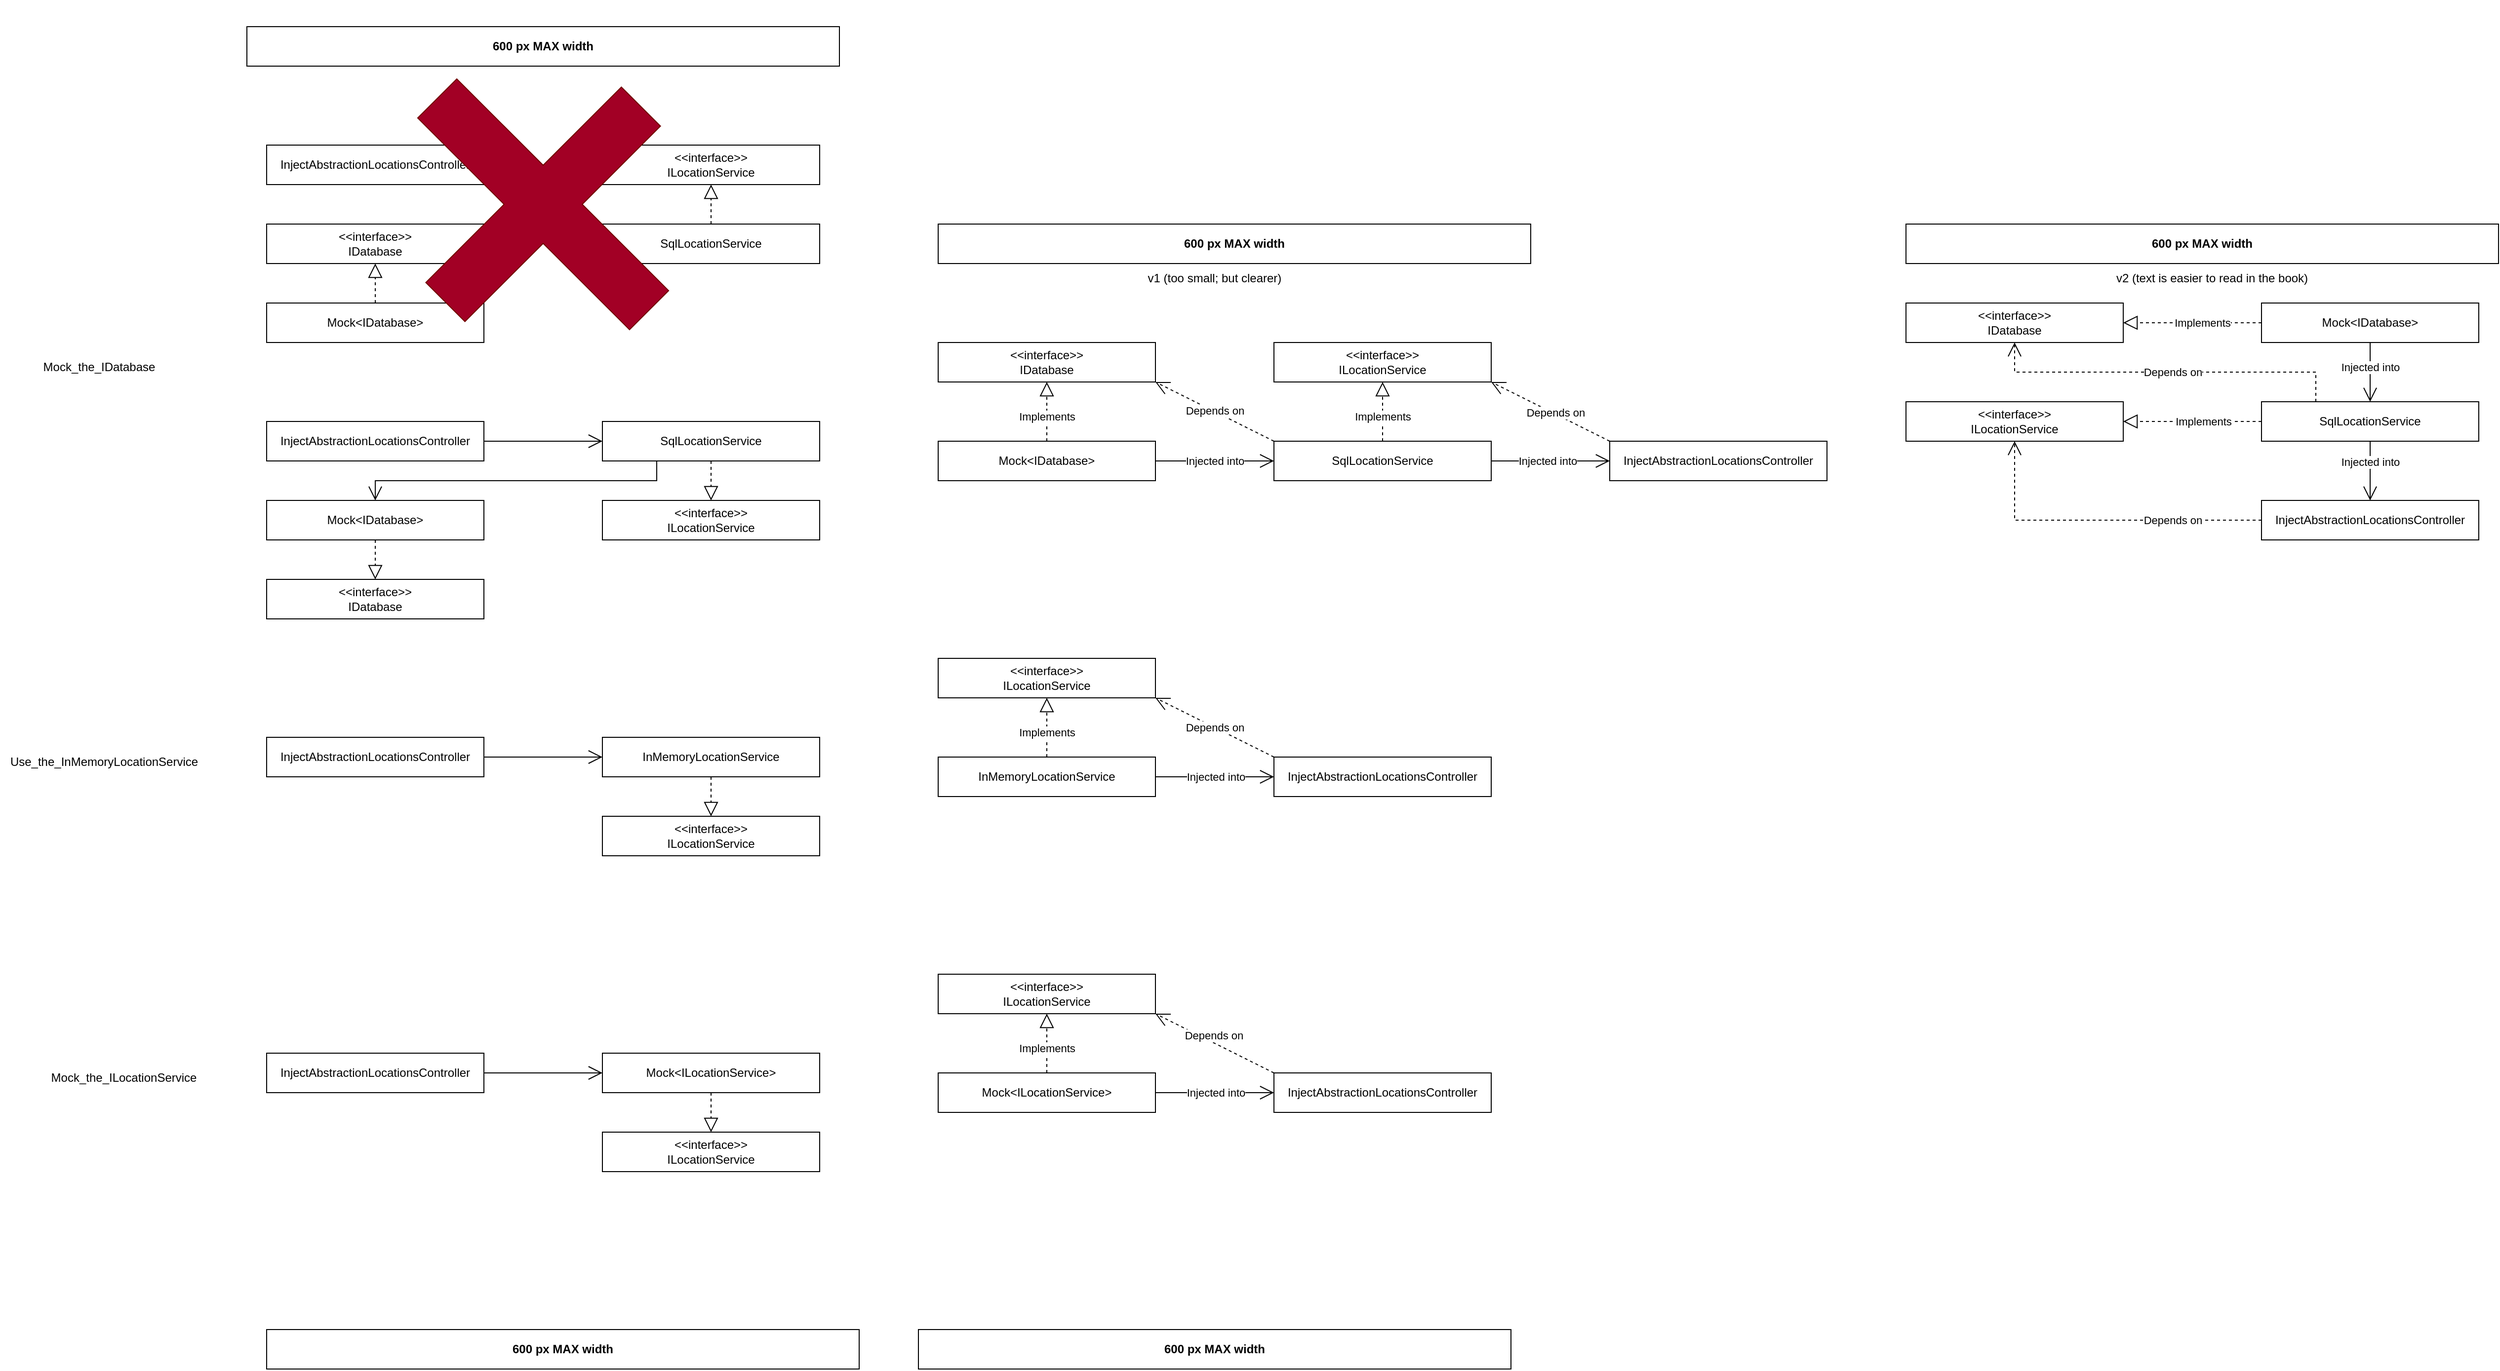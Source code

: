 <mxfile>
    <diagram id="V1nOHUrc-dWnLDh1tLI6" name="Strategy Tests">
        <mxGraphModel dx="1446" dy="779" grid="1" gridSize="10" guides="1" tooltips="1" connect="1" arrows="1" fold="1" page="0" pageScale="1" pageWidth="850" pageHeight="1100" math="0" shadow="0">
            <root>
                <mxCell id="0"/>
                <mxCell id="1" parent="0"/>
                <mxCell id="10" style="edgeStyle=none;html=1;endArrow=open;endFill=0;endSize=12;labelPosition=center;verticalLabelPosition=middle;align=center;verticalAlign=middle;" parent="1" source="2" target="5" edge="1">
                    <mxGeometry relative="1" as="geometry"/>
                </mxCell>
                <mxCell id="2" value="InjectAbstractionLocationsController" style="rounded=0;whiteSpace=wrap;html=1;" parent="1" vertex="1">
                    <mxGeometry x="60" y="240" width="220" height="40" as="geometry"/>
                </mxCell>
                <mxCell id="7" style="edgeStyle=none;html=1;endArrow=block;endFill=0;endSize=12;dashed=1;" parent="1" source="3" target="5" edge="1">
                    <mxGeometry relative="1" as="geometry"/>
                </mxCell>
                <mxCell id="11" style="edgeStyle=none;html=1;endArrow=open;endFill=0;endSize=12;" parent="1" source="3" target="4" edge="1">
                    <mxGeometry relative="1" as="geometry"/>
                </mxCell>
                <mxCell id="3" value="SqlLocationService" style="rounded=0;whiteSpace=wrap;html=1;" parent="1" vertex="1">
                    <mxGeometry x="400" y="320" width="220" height="40" as="geometry"/>
                </mxCell>
                <mxCell id="4" value="&amp;lt;&amp;lt;interface&amp;gt;&amp;gt;&lt;br&gt;IDatabase" style="rounded=0;whiteSpace=wrap;html=1;" parent="1" vertex="1">
                    <mxGeometry x="60" y="320" width="220" height="40" as="geometry"/>
                </mxCell>
                <mxCell id="5" value="&amp;lt;&amp;lt;interface&amp;gt;&amp;gt;&lt;br&gt;ILocationService" style="rounded=0;whiteSpace=wrap;html=1;" parent="1" vertex="1">
                    <mxGeometry x="400" y="240" width="220" height="40" as="geometry"/>
                </mxCell>
                <mxCell id="16" value="Mock_the_IDatabase" style="text;html=1;align=center;verticalAlign=middle;resizable=0;points=[];autosize=1;strokeColor=none;fillColor=none;" parent="1" vertex="1">
                    <mxGeometry x="-180" y="450" width="140" height="30" as="geometry"/>
                </mxCell>
                <mxCell id="17" value="600 px MAX width" style="rounded=0;whiteSpace=wrap;html=1;sketch=0;fontSize=12;align=center;fontStyle=1" parent="1" vertex="1">
                    <mxGeometry x="40" y="120" width="600" height="40" as="geometry"/>
                </mxCell>
                <mxCell id="19" style="edgeStyle=none;html=1;dashed=1;endArrow=block;endFill=0;endSize=12;" parent="1" source="18" target="4" edge="1">
                    <mxGeometry relative="1" as="geometry"/>
                </mxCell>
                <mxCell id="18" value="Mock&amp;lt;IDatabase&amp;gt;" style="rounded=0;whiteSpace=wrap;html=1;" parent="1" vertex="1">
                    <mxGeometry x="60" y="400" width="220" height="40" as="geometry"/>
                </mxCell>
                <mxCell id="20" style="edgeStyle=none;html=1;endArrow=open;endFill=0;endSize=12;labelPosition=center;verticalLabelPosition=middle;align=center;verticalAlign=middle;" parent="1" source="21" target="22" edge="1">
                    <mxGeometry relative="1" as="geometry">
                        <mxPoint x="400" y="540" as="targetPoint"/>
                    </mxGeometry>
                </mxCell>
                <mxCell id="24" style="html=1;endArrow=open;endFill=0;endSize=12;rounded=0;exitX=0.25;exitY=1;exitDx=0;exitDy=0;entryX=0.5;entryY=0;entryDx=0;entryDy=0;edgeStyle=elbowEdgeStyle;elbow=vertical;" parent="1" source="22" target="23" edge="1">
                    <mxGeometry relative="1" as="geometry"/>
                </mxCell>
                <mxCell id="21" value="InjectAbstractionLocationsController" style="rounded=0;whiteSpace=wrap;html=1;" parent="1" vertex="1">
                    <mxGeometry x="60" y="520" width="220" height="40" as="geometry"/>
                </mxCell>
                <mxCell id="22" value="SqlLocationService" style="rounded=0;whiteSpace=wrap;html=1;" parent="1" vertex="1">
                    <mxGeometry x="400" y="520" width="220" height="40" as="geometry"/>
                </mxCell>
                <mxCell id="23" value="Mock&amp;lt;IDatabase&amp;gt;" style="rounded=0;whiteSpace=wrap;html=1;" parent="1" vertex="1">
                    <mxGeometry x="60" y="600" width="220" height="40" as="geometry"/>
                </mxCell>
                <mxCell id="26" value="&amp;lt;&amp;lt;interface&amp;gt;&amp;gt;&lt;br&gt;ILocationService" style="rounded=0;whiteSpace=wrap;html=1;" parent="1" vertex="1">
                    <mxGeometry x="400" y="600" width="220" height="40" as="geometry"/>
                </mxCell>
                <mxCell id="27" style="edgeStyle=none;html=1;dashed=1;endArrow=block;endFill=0;endSize=12;" parent="1" source="22" target="26" edge="1">
                    <mxGeometry relative="1" as="geometry">
                        <mxPoint x="180" y="410" as="sourcePoint"/>
                        <mxPoint x="170" y="680" as="targetPoint"/>
                    </mxGeometry>
                </mxCell>
                <mxCell id="28" style="edgeStyle=none;html=1;dashed=1;endArrow=block;endFill=0;endSize=12;" parent="1" source="23" target="36" edge="1">
                    <mxGeometry relative="1" as="geometry">
                        <mxPoint x="180" y="650" as="sourcePoint"/>
                        <mxPoint x="180" y="690" as="targetPoint"/>
                    </mxGeometry>
                </mxCell>
                <mxCell id="29" value="" style="shape=cross;whiteSpace=wrap;html=1;rotation=45;fillColor=#a20025;fontColor=#ffffff;strokeColor=#6F0000;" parent="1" vertex="1">
                    <mxGeometry x="188.33" y="160" width="303.33" height="280" as="geometry"/>
                </mxCell>
                <mxCell id="31" value="InjectAbstractionLocationsController" style="rounded=0;whiteSpace=wrap;html=1;" parent="1" vertex="1">
                    <mxGeometry x="59.99" y="840" width="220" height="40" as="geometry"/>
                </mxCell>
                <mxCell id="32" style="edgeStyle=none;html=1;endArrow=open;endFill=0;endSize=12;labelPosition=center;verticalLabelPosition=middle;align=center;verticalAlign=middle;" parent="1" source="31" target="33" edge="1">
                    <mxGeometry relative="1" as="geometry">
                        <mxPoint x="399.99" y="740" as="targetPoint"/>
                        <mxPoint x="169.99" y="760" as="sourcePoint"/>
                    </mxGeometry>
                </mxCell>
                <mxCell id="33" value="InMemoryLocationService" style="rounded=0;whiteSpace=wrap;html=1;" parent="1" vertex="1">
                    <mxGeometry x="399.99" y="840" width="220" height="40" as="geometry"/>
                </mxCell>
                <mxCell id="35" style="edgeStyle=none;html=1;dashed=1;endArrow=block;endFill=0;endSize=12;" parent="1" source="33" target="37" edge="1">
                    <mxGeometry relative="1" as="geometry">
                        <mxPoint x="179.99" y="610" as="sourcePoint"/>
                        <mxPoint x="169.99" y="880" as="targetPoint"/>
                    </mxGeometry>
                </mxCell>
                <mxCell id="36" value="&amp;lt;&amp;lt;interface&amp;gt;&amp;gt;&lt;br&gt;IDatabase" style="rounded=0;whiteSpace=wrap;html=1;" parent="1" vertex="1">
                    <mxGeometry x="60" y="680" width="220" height="40" as="geometry"/>
                </mxCell>
                <mxCell id="37" value="&amp;lt;&amp;lt;interface&amp;gt;&amp;gt;&lt;br&gt;ILocationService" style="rounded=0;whiteSpace=wrap;html=1;" parent="1" vertex="1">
                    <mxGeometry x="399.99" y="920" width="220" height="40" as="geometry"/>
                </mxCell>
                <mxCell id="40" value="Mock&amp;lt;ILocationService&amp;gt;" style="rounded=0;whiteSpace=wrap;html=1;" parent="1" vertex="1">
                    <mxGeometry x="400" y="1160" width="220" height="40" as="geometry"/>
                </mxCell>
                <mxCell id="41" value="Use_the_InMemoryLocationService" style="text;html=1;align=center;verticalAlign=middle;resizable=0;points=[];autosize=1;strokeColor=none;fillColor=none;" parent="1" vertex="1">
                    <mxGeometry x="-210" y="850" width="210" height="30" as="geometry"/>
                </mxCell>
                <mxCell id="42" value="Mock_the_ILocationService" style="text;html=1;align=center;verticalAlign=middle;resizable=0;points=[];autosize=1;strokeColor=none;fillColor=none;" parent="1" vertex="1">
                    <mxGeometry x="-170" y="1170" width="170" height="30" as="geometry"/>
                </mxCell>
                <mxCell id="43" value="InjectAbstractionLocationsController" style="rounded=0;whiteSpace=wrap;html=1;" parent="1" vertex="1">
                    <mxGeometry x="60" y="1160" width="220" height="40" as="geometry"/>
                </mxCell>
                <mxCell id="44" style="edgeStyle=none;html=1;endArrow=open;endFill=0;endSize=12;labelPosition=center;verticalLabelPosition=middle;align=center;verticalAlign=middle;" parent="1" source="43" target="40" edge="1">
                    <mxGeometry relative="1" as="geometry">
                        <mxPoint x="160" y="1240" as="targetPoint"/>
                        <mxPoint x="160" y="1200" as="sourcePoint"/>
                    </mxGeometry>
                </mxCell>
                <mxCell id="45" style="edgeStyle=none;html=1;dashed=1;endArrow=block;endFill=0;endSize=12;" parent="1" source="40" target="46" edge="1">
                    <mxGeometry relative="1" as="geometry">
                        <mxPoint x="170" y="1280" as="sourcePoint"/>
                        <mxPoint x="170" y="1320" as="targetPoint"/>
                    </mxGeometry>
                </mxCell>
                <mxCell id="46" value="&amp;lt;&amp;lt;interface&amp;gt;&amp;gt;&lt;br&gt;ILocationService" style="rounded=0;whiteSpace=wrap;html=1;" parent="1" vertex="1">
                    <mxGeometry x="400" y="1240" width="220" height="40" as="geometry"/>
                </mxCell>
                <mxCell id="47" value="600 px MAX width" style="rounded=0;whiteSpace=wrap;html=1;sketch=0;fontSize=12;align=center;fontStyle=1" parent="1" vertex="1">
                    <mxGeometry x="60" y="1440" width="600" height="40" as="geometry"/>
                </mxCell>
                <mxCell id="48" style="edgeStyle=elbowEdgeStyle;html=1;endArrow=open;endFill=0;endSize=12;labelPosition=center;verticalLabelPosition=middle;align=center;verticalAlign=middle;elbow=vertical;rounded=0;" parent="1" source="51" target="50" edge="1">
                    <mxGeometry relative="1" as="geometry">
                        <mxPoint x="1080" y="540" as="targetPoint"/>
                    </mxGeometry>
                </mxCell>
                <mxCell id="69" value="Injected into" style="edgeLabel;html=1;align=center;verticalAlign=middle;resizable=0;points=[];" parent="48" vertex="1" connectable="0">
                    <mxGeometry x="0.31" y="-1" relative="1" as="geometry">
                        <mxPoint x="-22" y="-1" as="offset"/>
                    </mxGeometry>
                </mxCell>
                <mxCell id="49" style="html=1;endArrow=open;endFill=0;endSize=12;rounded=0;edgeStyle=elbowEdgeStyle;elbow=vertical;" parent="1" source="52" target="51" edge="1">
                    <mxGeometry relative="1" as="geometry">
                        <mxPoint x="1060" y="690" as="sourcePoint"/>
                    </mxGeometry>
                </mxCell>
                <mxCell id="70" value="Injected into" style="edgeLabel;html=1;align=center;verticalAlign=middle;resizable=0;points=[];" parent="49" vertex="1" connectable="0">
                    <mxGeometry x="0.088" y="-1" relative="1" as="geometry">
                        <mxPoint x="-6" y="-1" as="offset"/>
                    </mxGeometry>
                </mxCell>
                <mxCell id="50" value="InjectAbstractionLocationsController" style="rounded=0;whiteSpace=wrap;html=1;" parent="1" vertex="1">
                    <mxGeometry x="1420" y="540" width="220" height="40" as="geometry"/>
                </mxCell>
                <mxCell id="51" value="SqlLocationService" style="rounded=0;whiteSpace=wrap;html=1;" parent="1" vertex="1">
                    <mxGeometry x="1080" y="540" width="220" height="40" as="geometry"/>
                </mxCell>
                <mxCell id="52" value="Mock&amp;lt;IDatabase&amp;gt;" style="rounded=0;whiteSpace=wrap;html=1;" parent="1" vertex="1">
                    <mxGeometry x="740" y="540" width="220" height="40" as="geometry"/>
                </mxCell>
                <mxCell id="57" value="600 px MAX width" style="rounded=0;whiteSpace=wrap;html=1;sketch=0;fontSize=12;align=center;fontStyle=1" parent="1" vertex="1">
                    <mxGeometry x="740" y="320" width="600" height="40" as="geometry"/>
                </mxCell>
                <mxCell id="58" value="600 px MAX width" style="rounded=0;whiteSpace=wrap;html=1;sketch=0;fontSize=12;align=center;fontStyle=1" parent="1" vertex="1">
                    <mxGeometry x="720" y="1440" width="600" height="40" as="geometry"/>
                </mxCell>
                <mxCell id="82" style="rounded=0;html=1;endArrow=open;endFill=0;endSize=12;elbow=vertical;dashed=1;exitX=0;exitY=0;exitDx=0;exitDy=0;entryX=1;entryY=1;entryDx=0;entryDy=0;" parent="1" source="59" target="75" edge="1">
                    <mxGeometry relative="1" as="geometry"/>
                </mxCell>
                <mxCell id="83" value="Depends on" style="edgeLabel;html=1;align=center;verticalAlign=middle;resizable=0;points=[];" parent="82" vertex="1" connectable="0">
                    <mxGeometry x="0.257" y="2" relative="1" as="geometry">
                        <mxPoint x="16" y="6" as="offset"/>
                    </mxGeometry>
                </mxCell>
                <mxCell id="59" value="InjectAbstractionLocationsController" style="rounded=0;whiteSpace=wrap;html=1;" parent="1" vertex="1">
                    <mxGeometry x="1080" y="860" width="220" height="40" as="geometry"/>
                </mxCell>
                <mxCell id="60" style="edgeStyle=orthogonalEdgeStyle;html=1;endArrow=open;endFill=0;endSize=12;labelPosition=center;verticalLabelPosition=middle;align=center;verticalAlign=middle;rounded=0;" parent="1" source="61" target="59" edge="1">
                    <mxGeometry relative="1" as="geometry">
                        <mxPoint x="1020" y="760" as="targetPoint"/>
                        <mxPoint x="850" y="760" as="sourcePoint"/>
                    </mxGeometry>
                </mxCell>
                <mxCell id="71" value="Injected into" style="edgeLabel;html=1;align=center;verticalAlign=middle;resizable=0;points=[];" parent="60" vertex="1" connectable="0">
                    <mxGeometry x="0.39" y="3" relative="1" as="geometry">
                        <mxPoint x="-23" y="3" as="offset"/>
                    </mxGeometry>
                </mxCell>
                <mxCell id="61" value="InMemoryLocationService" style="rounded=0;whiteSpace=wrap;html=1;" parent="1" vertex="1">
                    <mxGeometry x="740" y="860" width="220" height="40" as="geometry"/>
                </mxCell>
                <mxCell id="64" value="Mock&amp;lt;ILocationService&amp;gt;" style="rounded=0;whiteSpace=wrap;html=1;" parent="1" vertex="1">
                    <mxGeometry x="740" y="1180" width="220" height="40" as="geometry"/>
                </mxCell>
                <mxCell id="65" value="InjectAbstractionLocationsController" style="rounded=0;whiteSpace=wrap;html=1;" parent="1" vertex="1">
                    <mxGeometry x="1080" y="1180" width="220" height="40" as="geometry"/>
                </mxCell>
                <mxCell id="72" style="edgeStyle=orthogonalEdgeStyle;html=1;endArrow=open;endFill=0;endSize=12;labelPosition=center;verticalLabelPosition=middle;align=center;verticalAlign=middle;rounded=0;" parent="1" source="64" target="65" edge="1">
                    <mxGeometry relative="1" as="geometry">
                        <mxPoint x="1090.01" y="870" as="targetPoint"/>
                        <mxPoint x="970" y="870" as="sourcePoint"/>
                    </mxGeometry>
                </mxCell>
                <mxCell id="73" value="Injected into" style="edgeLabel;html=1;align=center;verticalAlign=middle;resizable=0;points=[];" parent="72" vertex="1" connectable="0">
                    <mxGeometry x="0.39" y="3" relative="1" as="geometry">
                        <mxPoint x="-23" y="3" as="offset"/>
                    </mxGeometry>
                </mxCell>
                <mxCell id="74" style="edgeStyle=none;html=1;dashed=1;endArrow=block;endFill=0;endSize=12;" parent="1" source="61" target="75" edge="1">
                    <mxGeometry relative="1" as="geometry">
                        <mxPoint x="850" y="720" as="sourcePoint"/>
                        <mxPoint x="510" y="720" as="targetPoint"/>
                    </mxGeometry>
                </mxCell>
                <mxCell id="84" value="Implements" style="edgeLabel;html=1;align=center;verticalAlign=middle;resizable=0;points=[];" parent="74" vertex="1" connectable="0">
                    <mxGeometry x="-0.287" relative="1" as="geometry">
                        <mxPoint y="-4" as="offset"/>
                    </mxGeometry>
                </mxCell>
                <mxCell id="75" value="&amp;lt;&amp;lt;interface&amp;gt;&amp;gt;&lt;br&gt;ILocationService" style="rounded=0;whiteSpace=wrap;html=1;" parent="1" vertex="1">
                    <mxGeometry x="740" y="760" width="220" height="40" as="geometry"/>
                </mxCell>
                <mxCell id="76" style="edgeStyle=none;html=1;dashed=1;endArrow=block;endFill=0;endSize=12;" parent="1" source="51" target="77" edge="1">
                    <mxGeometry relative="1" as="geometry">
                        <mxPoint x="1190" y="520" as="sourcePoint"/>
                        <mxPoint x="850" y="400" as="targetPoint"/>
                    </mxGeometry>
                </mxCell>
                <mxCell id="89" value="Implements" style="edgeLabel;html=1;align=center;verticalAlign=middle;resizable=0;points=[];" parent="76" vertex="1" connectable="0">
                    <mxGeometry x="-0.447" y="-3" relative="1" as="geometry">
                        <mxPoint x="-3" y="-9" as="offset"/>
                    </mxGeometry>
                </mxCell>
                <mxCell id="77" value="&amp;lt;&amp;lt;interface&amp;gt;&amp;gt;&lt;br&gt;ILocationService" style="rounded=0;whiteSpace=wrap;html=1;" parent="1" vertex="1">
                    <mxGeometry x="1080" y="440" width="220" height="40" as="geometry"/>
                </mxCell>
                <mxCell id="78" style="edgeStyle=none;html=1;dashed=1;endArrow=block;endFill=0;endSize=12;" parent="1" source="64" target="79" edge="1">
                    <mxGeometry relative="1" as="geometry">
                        <mxPoint x="840" y="1160" as="sourcePoint"/>
                        <mxPoint x="500" y="1040" as="targetPoint"/>
                    </mxGeometry>
                </mxCell>
                <mxCell id="87" value="Implements" style="edgeLabel;html=1;align=center;verticalAlign=middle;resizable=0;points=[];" parent="78" vertex="1" connectable="0">
                    <mxGeometry x="-0.367" y="-1" relative="1" as="geometry">
                        <mxPoint x="-1" y="-6" as="offset"/>
                    </mxGeometry>
                </mxCell>
                <mxCell id="79" value="&amp;lt;&amp;lt;interface&amp;gt;&amp;gt;&lt;br&gt;ILocationService" style="rounded=0;whiteSpace=wrap;html=1;" parent="1" vertex="1">
                    <mxGeometry x="740" y="1080" width="220" height="40" as="geometry"/>
                </mxCell>
                <mxCell id="80" style="edgeStyle=none;html=1;dashed=1;endArrow=block;endFill=0;endSize=12;" parent="1" source="52" target="81" edge="1">
                    <mxGeometry relative="1" as="geometry">
                        <mxPoint x="850" y="400" as="sourcePoint"/>
                        <mxPoint x="860" y="450" as="targetPoint"/>
                    </mxGeometry>
                </mxCell>
                <mxCell id="88" value="Implements" style="edgeLabel;html=1;align=center;verticalAlign=middle;resizable=0;points=[];" parent="80" vertex="1" connectable="0">
                    <mxGeometry x="-0.393" y="1" relative="1" as="geometry">
                        <mxPoint x="1" y="-7" as="offset"/>
                    </mxGeometry>
                </mxCell>
                <mxCell id="81" value="&amp;lt;&amp;lt;interface&amp;gt;&amp;gt;&lt;br&gt;IDatabase" style="rounded=0;whiteSpace=wrap;html=1;" parent="1" vertex="1">
                    <mxGeometry x="740" y="440" width="220" height="40" as="geometry"/>
                </mxCell>
                <mxCell id="85" style="rounded=0;html=1;endArrow=open;endFill=0;endSize=12;elbow=vertical;dashed=1;entryX=1;entryY=1;entryDx=0;entryDy=0;exitX=0;exitY=0;exitDx=0;exitDy=0;" parent="1" source="65" target="79" edge="1">
                    <mxGeometry relative="1" as="geometry">
                        <mxPoint x="1090" y="790" as="sourcePoint"/>
                        <mxPoint x="970" y="790" as="targetPoint"/>
                    </mxGeometry>
                </mxCell>
                <mxCell id="86" value="Depends on" style="edgeLabel;html=1;align=center;verticalAlign=middle;resizable=0;points=[];" parent="85" vertex="1" connectable="0">
                    <mxGeometry x="0.257" y="2" relative="1" as="geometry">
                        <mxPoint x="15" y="-2" as="offset"/>
                    </mxGeometry>
                </mxCell>
                <mxCell id="90" style="rounded=0;html=1;endArrow=open;endFill=0;endSize=12;dashed=1;exitX=0;exitY=0;exitDx=0;exitDy=0;entryX=1;entryY=1;entryDx=0;entryDy=0;" parent="1" source="50" target="77" edge="1">
                    <mxGeometry relative="1" as="geometry">
                        <mxPoint x="1090" y="790" as="sourcePoint"/>
                        <mxPoint x="970" y="790" as="targetPoint"/>
                    </mxGeometry>
                </mxCell>
                <mxCell id="91" value="Depends on" style="edgeLabel;html=1;align=center;verticalAlign=middle;resizable=0;points=[];" parent="90" vertex="1" connectable="0">
                    <mxGeometry x="0.257" y="2" relative="1" as="geometry">
                        <mxPoint x="21" y="7" as="offset"/>
                    </mxGeometry>
                </mxCell>
                <mxCell id="92" style="rounded=0;html=1;endArrow=open;endFill=0;endSize=12;elbow=vertical;dashed=1;entryX=1;entryY=1;entryDx=0;entryDy=0;exitX=0;exitY=0;exitDx=0;exitDy=0;" parent="1" source="51" target="81" edge="1">
                    <mxGeometry relative="1" as="geometry">
                        <mxPoint x="1090" y="790" as="sourcePoint"/>
                        <mxPoint x="970" y="790" as="targetPoint"/>
                    </mxGeometry>
                </mxCell>
                <mxCell id="93" value="Depends on" style="edgeLabel;html=1;align=center;verticalAlign=middle;resizable=0;points=[];" parent="92" vertex="1" connectable="0">
                    <mxGeometry x="0.257" y="2" relative="1" as="geometry">
                        <mxPoint x="16" y="5" as="offset"/>
                    </mxGeometry>
                </mxCell>
                <mxCell id="cKqYgxafQd2pg481Z94w-93" style="edgeStyle=elbowEdgeStyle;html=1;endArrow=open;endFill=0;endSize=12;labelPosition=center;verticalLabelPosition=middle;align=center;verticalAlign=middle;elbow=vertical;rounded=0;" parent="1" source="cKqYgxafQd2pg481Z94w-98" target="cKqYgxafQd2pg481Z94w-97" edge="1">
                    <mxGeometry relative="1" as="geometry">
                        <mxPoint x="2060" y="540" as="targetPoint"/>
                    </mxGeometry>
                </mxCell>
                <mxCell id="cKqYgxafQd2pg481Z94w-94" value="Injected into" style="edgeLabel;html=1;align=center;verticalAlign=middle;resizable=0;points=[];" parent="cKqYgxafQd2pg481Z94w-93" vertex="1" connectable="0">
                    <mxGeometry x="0.31" y="-1" relative="1" as="geometry">
                        <mxPoint x="1" y="-19" as="offset"/>
                    </mxGeometry>
                </mxCell>
                <mxCell id="cKqYgxafQd2pg481Z94w-95" style="html=1;endArrow=open;endFill=0;endSize=12;rounded=0;edgeStyle=orthogonalEdgeStyle;elbow=vertical;exitX=0.5;exitY=1;exitDx=0;exitDy=0;" parent="1" source="cKqYgxafQd2pg481Z94w-99" target="cKqYgxafQd2pg481Z94w-98" edge="1">
                    <mxGeometry relative="1" as="geometry">
                        <mxPoint x="2040" y="690" as="sourcePoint"/>
                    </mxGeometry>
                </mxCell>
                <mxCell id="cKqYgxafQd2pg481Z94w-96" value="Injected into" style="edgeLabel;html=1;align=center;verticalAlign=middle;resizable=0;points=[];" parent="cKqYgxafQd2pg481Z94w-95" vertex="1" connectable="0">
                    <mxGeometry x="0.088" y="-1" relative="1" as="geometry">
                        <mxPoint x="1" y="-8" as="offset"/>
                    </mxGeometry>
                </mxCell>
                <mxCell id="cKqYgxafQd2pg481Z94w-97" value="InjectAbstractionLocationsController" style="rounded=0;whiteSpace=wrap;html=1;" parent="1" vertex="1">
                    <mxGeometry x="2080" y="600" width="220" height="40" as="geometry"/>
                </mxCell>
                <mxCell id="cKqYgxafQd2pg481Z94w-98" value="SqlLocationService" style="rounded=0;whiteSpace=wrap;html=1;" parent="1" vertex="1">
                    <mxGeometry x="2080" y="500" width="220" height="40" as="geometry"/>
                </mxCell>
                <mxCell id="cKqYgxafQd2pg481Z94w-99" value="Mock&amp;lt;IDatabase&amp;gt;" style="rounded=0;whiteSpace=wrap;html=1;" parent="1" vertex="1">
                    <mxGeometry x="2080" y="400" width="220" height="40" as="geometry"/>
                </mxCell>
                <mxCell id="cKqYgxafQd2pg481Z94w-100" value="600 px MAX width" style="rounded=0;whiteSpace=wrap;html=1;sketch=0;fontSize=12;align=center;fontStyle=1" parent="1" vertex="1">
                    <mxGeometry x="1720" y="320" width="600" height="40" as="geometry"/>
                </mxCell>
                <mxCell id="cKqYgxafQd2pg481Z94w-101" style="edgeStyle=none;html=1;dashed=1;endArrow=block;endFill=0;endSize=12;" parent="1" source="cKqYgxafQd2pg481Z94w-98" target="cKqYgxafQd2pg481Z94w-103" edge="1">
                    <mxGeometry relative="1" as="geometry">
                        <mxPoint x="2170" y="520" as="sourcePoint"/>
                        <mxPoint x="1830" y="400" as="targetPoint"/>
                    </mxGeometry>
                </mxCell>
                <mxCell id="cKqYgxafQd2pg481Z94w-102" value="Implements" style="edgeLabel;html=1;align=center;verticalAlign=middle;resizable=0;points=[];" parent="cKqYgxafQd2pg481Z94w-101" vertex="1" connectable="0">
                    <mxGeometry x="-0.447" y="-3" relative="1" as="geometry">
                        <mxPoint x="-21" y="3" as="offset"/>
                    </mxGeometry>
                </mxCell>
                <mxCell id="cKqYgxafQd2pg481Z94w-103" value="&amp;lt;&amp;lt;interface&amp;gt;&amp;gt;&lt;br&gt;ILocationService" style="rounded=0;whiteSpace=wrap;html=1;" parent="1" vertex="1">
                    <mxGeometry x="1720" y="500" width="220" height="40" as="geometry"/>
                </mxCell>
                <mxCell id="cKqYgxafQd2pg481Z94w-104" style="edgeStyle=none;html=1;dashed=1;endArrow=block;endFill=0;endSize=12;" parent="1" source="cKqYgxafQd2pg481Z94w-99" target="cKqYgxafQd2pg481Z94w-106" edge="1">
                    <mxGeometry relative="1" as="geometry">
                        <mxPoint x="1830" y="400" as="sourcePoint"/>
                        <mxPoint x="1840" y="450" as="targetPoint"/>
                    </mxGeometry>
                </mxCell>
                <mxCell id="cKqYgxafQd2pg481Z94w-105" value="Implements" style="edgeLabel;html=1;align=center;verticalAlign=middle;resizable=0;points=[];" parent="cKqYgxafQd2pg481Z94w-104" vertex="1" connectable="0">
                    <mxGeometry x="-0.393" y="1" relative="1" as="geometry">
                        <mxPoint x="-18" y="-1" as="offset"/>
                    </mxGeometry>
                </mxCell>
                <mxCell id="cKqYgxafQd2pg481Z94w-106" value="&amp;lt;&amp;lt;interface&amp;gt;&amp;gt;&lt;br&gt;IDatabase" style="rounded=0;whiteSpace=wrap;html=1;" parent="1" vertex="1">
                    <mxGeometry x="1720" y="400" width="220" height="40" as="geometry"/>
                </mxCell>
                <mxCell id="cKqYgxafQd2pg481Z94w-107" style="rounded=0;html=1;endArrow=open;endFill=0;endSize=12;dashed=1;exitX=0;exitY=0.5;exitDx=0;exitDy=0;entryX=0.5;entryY=1;entryDx=0;entryDy=0;edgeStyle=orthogonalEdgeStyle;" parent="1" source="cKqYgxafQd2pg481Z94w-97" target="cKqYgxafQd2pg481Z94w-103" edge="1">
                    <mxGeometry relative="1" as="geometry">
                        <mxPoint x="2070" y="790" as="sourcePoint"/>
                        <mxPoint x="1950" y="790" as="targetPoint"/>
                    </mxGeometry>
                </mxCell>
                <mxCell id="cKqYgxafQd2pg481Z94w-108" value="Depends on" style="edgeLabel;html=1;align=center;verticalAlign=middle;resizable=0;points=[];" parent="cKqYgxafQd2pg481Z94w-107" vertex="1" connectable="0">
                    <mxGeometry x="0.257" y="2" relative="1" as="geometry">
                        <mxPoint x="117" y="-2" as="offset"/>
                    </mxGeometry>
                </mxCell>
                <mxCell id="cKqYgxafQd2pg481Z94w-109" style="rounded=0;html=1;endArrow=open;endFill=0;endSize=12;elbow=vertical;dashed=1;entryX=0.5;entryY=1;entryDx=0;entryDy=0;exitX=0.25;exitY=0;exitDx=0;exitDy=0;edgeStyle=orthogonalEdgeStyle;" parent="1" source="cKqYgxafQd2pg481Z94w-98" target="cKqYgxafQd2pg481Z94w-106" edge="1">
                    <mxGeometry relative="1" as="geometry">
                        <mxPoint x="2070" y="790" as="sourcePoint"/>
                        <mxPoint x="1950" y="790" as="targetPoint"/>
                    </mxGeometry>
                </mxCell>
                <mxCell id="cKqYgxafQd2pg481Z94w-110" value="Depends on" style="edgeLabel;html=1;align=center;verticalAlign=middle;resizable=0;points=[];" parent="cKqYgxafQd2pg481Z94w-109" vertex="1" connectable="0">
                    <mxGeometry x="0.257" y="2" relative="1" as="geometry">
                        <mxPoint x="54" y="-2" as="offset"/>
                    </mxGeometry>
                </mxCell>
                <mxCell id="cKqYgxafQd2pg481Z94w-111" value="v1 (too small; but clearer)" style="text;html=1;strokeColor=none;fillColor=none;align=center;verticalAlign=middle;whiteSpace=wrap;rounded=0;" parent="1" vertex="1">
                    <mxGeometry x="900" y="360" width="240" height="30" as="geometry"/>
                </mxCell>
                <mxCell id="cKqYgxafQd2pg481Z94w-112" value="v2 (text is easier to read in the book)" style="text;html=1;strokeColor=none;fillColor=none;align=center;verticalAlign=middle;whiteSpace=wrap;rounded=0;" parent="1" vertex="1">
                    <mxGeometry x="1910" y="360" width="240" height="30" as="geometry"/>
                </mxCell>
            </root>
        </mxGraphModel>
    </diagram>
    <diagram id="OBxahqUQrij4sJOa0e1d" name="Concepts">
        <mxGraphModel dx="1237" dy="1423" grid="1" gridSize="10" guides="1" tooltips="1" connect="1" arrows="1" fold="1" page="0" pageScale="1" pageWidth="850" pageHeight="1100" math="0" shadow="0">
            <root>
                <mxCell id="0"/>
                <mxCell id="1" parent="0"/>
                <mxCell id="zzpqKBn_kEERrzmD2aU0-1" value="Container" style="shape=umlLifeline;perimeter=lifelinePerimeter;whiteSpace=wrap;html=1;container=1;collapsible=0;recursiveResize=0;outlineConnect=0;" parent="1" vertex="1">
                    <mxGeometry x="120" y="120" width="100" height="390" as="geometry"/>
                </mxCell>
                <mxCell id="hKNZ0YPACt1KHpk9IHWi-10" value="" style="html=1;points=[];perimeter=orthogonalPerimeter;" parent="zzpqKBn_kEERrzmD2aU0-1" vertex="1">
                    <mxGeometry x="45" y="60" width="10" height="180" as="geometry"/>
                </mxCell>
                <mxCell id="zzpqKBn_kEERrzmD2aU0-2" value="&amp;lt;&amp;lt;interface&amp;gt;&amp;gt;&lt;br&gt;&lt;span&gt;IService&lt;/span&gt;" style="html=1;fontStyle=0" parent="1" vertex="1">
                    <mxGeometry x="520" y="-160" width="110" height="40" as="geometry"/>
                </mxCell>
                <mxCell id="hKNZ0YPACt1KHpk9IHWi-2" style="edgeStyle=orthogonalEdgeStyle;rounded=1;html=1;entryX=0.5;entryY=0;entryDx=0;entryDy=0;endArrow=open;endFill=0;endSize=9;dashed=1;" parent="1" source="zzpqKBn_kEERrzmD2aU0-3" target="zzpqKBn_kEERrzmD2aU0-2" edge="1">
                    <mxGeometry relative="1" as="geometry"/>
                </mxCell>
                <mxCell id="hKNZ0YPACt1KHpk9IHWi-3" value="&amp;lt;&amp;lt; Uses &amp;gt;&amp;gt;" style="edgeLabel;html=1;align=center;verticalAlign=middle;resizable=0;points=[];" parent="hKNZ0YPACt1KHpk9IHWi-2" vertex="1" connectable="0">
                    <mxGeometry x="-0.087" y="2" relative="1" as="geometry">
                        <mxPoint x="-14" y="2" as="offset"/>
                    </mxGeometry>
                </mxCell>
                <mxCell id="zzpqKBn_kEERrzmD2aU0-3" value="Client" style="html=1;" parent="1" vertex="1">
                    <mxGeometry x="320" y="-240" width="110" height="40" as="geometry"/>
                </mxCell>
                <mxCell id="L1kYsOnjP-PNdVL0mwsE-3" style="edgeStyle=orthogonalEdgeStyle;html=1;endArrow=open;endFill=0;endSize=9;entryX=0;entryY=0.5;entryDx=0;entryDy=0;exitX=0.5;exitY=0;exitDx=0;exitDy=0;dashed=1;" parent="1" source="zzpqKBn_kEERrzmD2aU0-4" target="zzpqKBn_kEERrzmD2aU0-3" edge="1">
                    <mxGeometry relative="1" as="geometry"/>
                </mxCell>
                <mxCell id="L1kYsOnjP-PNdVL0mwsE-6" value="&amp;lt;&amp;lt; Creates &amp;gt;&amp;gt;" style="edgeLabel;html=1;align=center;verticalAlign=middle;resizable=0;points=[];" parent="L1kYsOnjP-PNdVL0mwsE-3" vertex="1" connectable="0">
                    <mxGeometry x="0.255" y="1" relative="1" as="geometry">
                        <mxPoint x="-4" y="1" as="offset"/>
                    </mxGeometry>
                </mxCell>
                <mxCell id="L1kYsOnjP-PNdVL0mwsE-4" style="edgeStyle=orthogonalEdgeStyle;html=1;endArrow=open;endFill=0;endSize=9;entryX=0;entryY=0.5;entryDx=0;entryDy=0;exitX=0.5;exitY=1;exitDx=0;exitDy=0;dashed=1;" parent="1" source="zzpqKBn_kEERrzmD2aU0-4" target="zzpqKBn_kEERrzmD2aU0-5" edge="1">
                    <mxGeometry relative="1" as="geometry"/>
                </mxCell>
                <mxCell id="L1kYsOnjP-PNdVL0mwsE-5" value="&amp;lt;&amp;lt; Creates &amp;gt;&amp;gt;" style="edgeLabel;html=1;align=center;verticalAlign=middle;resizable=0;points=[];" parent="L1kYsOnjP-PNdVL0mwsE-4" vertex="1" connectable="0">
                    <mxGeometry x="-0.467" y="2" relative="1" as="geometry">
                        <mxPoint x="63" y="5" as="offset"/>
                    </mxGeometry>
                </mxCell>
                <mxCell id="zzpqKBn_kEERrzmD2aU0-4" value="Container" style="html=1;" parent="1" vertex="1">
                    <mxGeometry x="120" y="-160" width="110" height="40" as="geometry"/>
                </mxCell>
                <mxCell id="zzpqKBn_kEERrzmD2aU0-5" value="Service" style="html=1;" parent="1" vertex="1">
                    <mxGeometry x="320" y="-80" width="110" height="40" as="geometry"/>
                </mxCell>
                <mxCell id="zzpqKBn_kEERrzmD2aU0-6" value="" style="endArrow=block;endSize=16;endFill=0;html=1;dashed=1;entryX=0.5;entryY=1;entryDx=0;entryDy=0;exitX=1;exitY=0.5;exitDx=0;exitDy=0;edgeStyle=orthogonalEdgeStyle;rounded=1;" parent="1" source="zzpqKBn_kEERrzmD2aU0-5" target="zzpqKBn_kEERrzmD2aU0-2" edge="1">
                    <mxGeometry width="160" relative="1" as="geometry">
                        <mxPoint x="690" y="-100" as="sourcePoint"/>
                        <mxPoint x="850" y="-100" as="targetPoint"/>
                    </mxGeometry>
                </mxCell>
                <mxCell id="hKNZ0YPACt1KHpk9IHWi-4" value="&amp;lt;&amp;lt; implements &amp;gt;&amp;gt;" style="edgeLabel;html=1;align=center;verticalAlign=middle;resizable=0;points=[];" parent="zzpqKBn_kEERrzmD2aU0-6" vertex="1" connectable="0">
                    <mxGeometry x="-0.4" y="3" relative="1" as="geometry">
                        <mxPoint x="18" y="3" as="offset"/>
                    </mxGeometry>
                </mxCell>
                <mxCell id="hKNZ0YPACt1KHpk9IHWi-1" value="600 px MAX width" style="rounded=0;whiteSpace=wrap;html=1;sketch=0;fontSize=12;align=center;fontStyle=1" parent="1" vertex="1">
                    <mxGeometry x="80" y="-320" width="600" height="40" as="geometry"/>
                </mxCell>
                <mxCell id="hKNZ0YPACt1KHpk9IHWi-5" value="Client" style="shape=umlLifeline;perimeter=lifelinePerimeter;whiteSpace=wrap;html=1;container=1;collapsible=0;recursiveResize=0;outlineConnect=0;" parent="1" vertex="1">
                    <mxGeometry x="280" y="120" width="100" height="390" as="geometry"/>
                </mxCell>
                <mxCell id="hKNZ0YPACt1KHpk9IHWi-11" value="" style="html=1;points=[];perimeter=orthogonalPerimeter;" parent="hKNZ0YPACt1KHpk9IHWi-5" vertex="1">
                    <mxGeometry x="45" y="170" width="10" height="50" as="geometry"/>
                </mxCell>
                <mxCell id="9mRopG8Bzrb6d31dvKJG-35" value="" style="html=1;points=[];perimeter=orthogonalPerimeter;" vertex="1" parent="hKNZ0YPACt1KHpk9IHWi-5">
                    <mxGeometry x="45" y="280" width="10" height="40" as="geometry"/>
                </mxCell>
                <mxCell id="hKNZ0YPACt1KHpk9IHWi-6" value="Service" style="shape=umlLifeline;perimeter=lifelinePerimeter;whiteSpace=wrap;html=1;container=1;collapsible=0;recursiveResize=0;outlineConnect=0;" parent="1" vertex="1">
                    <mxGeometry x="440" y="120" width="100" height="390" as="geometry"/>
                </mxCell>
                <mxCell id="hKNZ0YPACt1KHpk9IHWi-7" value="" style="html=1;points=[];perimeter=orthogonalPerimeter;" parent="hKNZ0YPACt1KHpk9IHWi-6" vertex="1">
                    <mxGeometry x="45" y="80" width="10" height="50" as="geometry"/>
                </mxCell>
                <mxCell id="9mRopG8Bzrb6d31dvKJG-36" value="" style="html=1;points=[];perimeter=orthogonalPerimeter;" vertex="1" parent="hKNZ0YPACt1KHpk9IHWi-6">
                    <mxGeometry x="45" y="290" width="10" height="30" as="geometry"/>
                </mxCell>
                <mxCell id="hKNZ0YPACt1KHpk9IHWi-8" value="new Service()" style="html=1;verticalAlign=bottom;endArrow=block;entryX=0;entryY=0;rounded=1;endSize=9;align=left;" parent="1" source="hKNZ0YPACt1KHpk9IHWi-10" target="hKNZ0YPACt1KHpk9IHWi-7" edge="1">
                    <mxGeometry x="-0.872" relative="1" as="geometry">
                        <mxPoint x="240" y="200" as="sourcePoint"/>
                        <mxPoint as="offset"/>
                    </mxGeometry>
                </mxCell>
                <mxCell id="hKNZ0YPACt1KHpk9IHWi-9" value="return service" style="html=1;verticalAlign=bottom;endArrow=open;dashed=1;endSize=8;exitX=0;exitY=0.889;rounded=1;align=right;exitDx=0;exitDy=0;exitPerimeter=0;" parent="1" source="hKNZ0YPACt1KHpk9IHWi-7" target="hKNZ0YPACt1KHpk9IHWi-10" edge="1">
                    <mxGeometry x="-0.923" relative="1" as="geometry">
                        <mxPoint x="240" y="276" as="targetPoint"/>
                        <mxPoint as="offset"/>
                    </mxGeometry>
                </mxCell>
                <mxCell id="hKNZ0YPACt1KHpk9IHWi-12" value="new Client(service)" style="html=1;verticalAlign=bottom;endArrow=block;entryX=0;entryY=0;rounded=1;endSize=9;align=left;" parent="1" source="hKNZ0YPACt1KHpk9IHWi-10" target="hKNZ0YPACt1KHpk9IHWi-11" edge="1">
                    <mxGeometry x="-0.737" relative="1" as="geometry">
                        <mxPoint x="250" y="330" as="sourcePoint"/>
                        <mxPoint as="offset"/>
                    </mxGeometry>
                </mxCell>
                <mxCell id="hKNZ0YPACt1KHpk9IHWi-13" value="return client" style="html=1;verticalAlign=bottom;endArrow=open;dashed=1;endSize=8;exitX=-0.004;exitY=0.887;rounded=1;align=right;exitDx=0;exitDy=0;exitPerimeter=0;" parent="1" source="hKNZ0YPACt1KHpk9IHWi-11" target="hKNZ0YPACt1KHpk9IHWi-10" edge="1">
                    <mxGeometry x="-0.842" relative="1" as="geometry">
                        <mxPoint x="250" y="406" as="targetPoint"/>
                        <mxPoint as="offset"/>
                    </mxGeometry>
                </mxCell>
                <mxCell id="hKNZ0YPACt1KHpk9IHWi-16" value="Client" style="html=1;" parent="1" vertex="1">
                    <mxGeometry x="760" y="-240" width="110" height="40" as="geometry"/>
                </mxCell>
                <mxCell id="hKNZ0YPACt1KHpk9IHWi-17" value="Service" style="html=1;" parent="1" vertex="1">
                    <mxGeometry x="990" y="-240" width="110" height="40" as="geometry"/>
                </mxCell>
                <mxCell id="hKNZ0YPACt1KHpk9IHWi-18" value="" style="endArrow=diamondThin;endFill=1;endSize=24;html=1;rounded=1;" parent="1" source="hKNZ0YPACt1KHpk9IHWi-17" target="hKNZ0YPACt1KHpk9IHWi-16" edge="1">
                    <mxGeometry width="160" relative="1" as="geometry">
                        <mxPoint x="820" y="-120" as="sourcePoint"/>
                        <mxPoint x="980" y="-120" as="targetPoint"/>
                    </mxGeometry>
                </mxCell>
                <mxCell id="hKNZ0YPACt1KHpk9IHWi-19" value="1" style="edgeLabel;html=1;align=center;verticalAlign=middle;resizable=0;points=[];" parent="hKNZ0YPACt1KHpk9IHWi-18" vertex="1" connectable="0">
                    <mxGeometry x="0.293" y="3" relative="1" as="geometry">
                        <mxPoint x="-12" y="-13" as="offset"/>
                    </mxGeometry>
                </mxCell>
                <mxCell id="hKNZ0YPACt1KHpk9IHWi-20" value="1" style="edgeLabel;html=1;align=center;verticalAlign=middle;resizable=0;points=[];" parent="hKNZ0YPACt1KHpk9IHWi-18" vertex="1" connectable="0">
                    <mxGeometry x="-0.505" y="-1" relative="1" as="geometry">
                        <mxPoint x="20" y="-9" as="offset"/>
                    </mxGeometry>
                </mxCell>
                <mxCell id="hKNZ0YPACt1KHpk9IHWi-21" value="Client" style="html=1;" parent="1" vertex="1">
                    <mxGeometry x="310" y="-430" width="110" height="40" as="geometry"/>
                </mxCell>
                <mxCell id="hKNZ0YPACt1KHpk9IHWi-22" style="edgeStyle=orthogonalEdgeStyle;html=1;endArrow=open;endFill=0;endSize=9;entryX=0;entryY=0.5;entryDx=0;entryDy=0;exitX=0.5;exitY=1;exitDx=0;exitDy=0;dashed=1;" parent="1" source="hKNZ0YPACt1KHpk9IHWi-26" target="hKNZ0YPACt1KHpk9IHWi-21" edge="1">
                    <mxGeometry relative="1" as="geometry"/>
                </mxCell>
                <mxCell id="hKNZ0YPACt1KHpk9IHWi-23" value="2. &amp;lt;&amp;lt; Creates &amp;gt;&amp;gt;" style="edgeLabel;html=1;align=center;verticalAlign=middle;resizable=0;points=[];" parent="hKNZ0YPACt1KHpk9IHWi-22" vertex="1" connectable="0">
                    <mxGeometry x="0.255" y="1" relative="1" as="geometry">
                        <mxPoint x="-8" y="1" as="offset"/>
                    </mxGeometry>
                </mxCell>
                <mxCell id="hKNZ0YPACt1KHpk9IHWi-24" style="edgeStyle=orthogonalEdgeStyle;html=1;endArrow=open;endFill=0;endSize=9;entryX=0;entryY=0.5;entryDx=0;entryDy=0;exitX=0.5;exitY=0;exitDx=0;exitDy=0;dashed=1;" parent="1" source="hKNZ0YPACt1KHpk9IHWi-26" target="hKNZ0YPACt1KHpk9IHWi-27" edge="1">
                    <mxGeometry relative="1" as="geometry"/>
                </mxCell>
                <mxCell id="hKNZ0YPACt1KHpk9IHWi-25" value="1. &amp;lt;&amp;lt; Creates &amp;gt;&amp;gt;" style="edgeLabel;html=1;align=center;verticalAlign=middle;resizable=0;points=[];" parent="hKNZ0YPACt1KHpk9IHWi-24" vertex="1" connectable="0">
                    <mxGeometry x="-0.467" y="2" relative="1" as="geometry">
                        <mxPoint x="51" y="2" as="offset"/>
                    </mxGeometry>
                </mxCell>
                <mxCell id="hKNZ0YPACt1KHpk9IHWi-26" value="Container" style="html=1;" parent="1" vertex="1">
                    <mxGeometry x="110" y="-480" width="110" height="40" as="geometry"/>
                </mxCell>
                <mxCell id="hKNZ0YPACt1KHpk9IHWi-27" value="Service" style="html=1;" parent="1" vertex="1">
                    <mxGeometry x="310" y="-530" width="110" height="40" as="geometry"/>
                </mxCell>
                <mxCell id="hKNZ0YPACt1KHpk9IHWi-28" value="" style="endArrow=none;html=1;rounded=1;endSize=9;" parent="1" edge="1">
                    <mxGeometry width="50" height="50" relative="1" as="geometry">
                        <mxPoint x="-200" y="-680" as="sourcePoint"/>
                        <mxPoint x="-150" y="-730" as="targetPoint"/>
                    </mxGeometry>
                </mxCell>
                <mxCell id="hKNZ0YPACt1KHpk9IHWi-29" value="" style="endArrow=none;html=1;rounded=1;endSize=9;" parent="1" edge="1">
                    <mxGeometry width="50" height="50" relative="1" as="geometry">
                        <mxPoint x="1280" y="970" as="sourcePoint"/>
                        <mxPoint x="1330" y="920" as="targetPoint"/>
                    </mxGeometry>
                </mxCell>
                <mxCell id="hKNZ0YPACt1KHpk9IHWi-30" style="edgeStyle=orthogonalEdgeStyle;rounded=1;html=1;endArrow=open;endFill=0;endSize=9;dashed=1;" parent="1" source="hKNZ0YPACt1KHpk9IHWi-21" target="hKNZ0YPACt1KHpk9IHWi-27" edge="1">
                    <mxGeometry relative="1" as="geometry">
                        <mxPoint x="440" y="-210.0" as="sourcePoint"/>
                        <mxPoint x="585" y="-150" as="targetPoint"/>
                    </mxGeometry>
                </mxCell>
                <mxCell id="hKNZ0YPACt1KHpk9IHWi-31" value="&amp;lt;&amp;lt; Uses &amp;gt;&amp;gt;" style="edgeLabel;html=1;align=center;verticalAlign=middle;resizable=0;points=[];" parent="hKNZ0YPACt1KHpk9IHWi-30" vertex="1" connectable="0">
                    <mxGeometry x="-0.087" y="2" relative="1" as="geometry">
                        <mxPoint x="2" y="-3" as="offset"/>
                    </mxGeometry>
                </mxCell>
                <mxCell id="9mRopG8Bzrb6d31dvKJG-7" value="Container" style="shape=umlLifeline;perimeter=lifelinePerimeter;whiteSpace=wrap;html=1;container=1;collapsible=0;recursiveResize=0;outlineConnect=0;" vertex="1" parent="1">
                    <mxGeometry x="-40" y="610" width="100" height="230" as="geometry"/>
                </mxCell>
                <mxCell id="9mRopG8Bzrb6d31dvKJG-24" value="" style="html=1;points=[];perimeter=orthogonalPerimeter;" vertex="1" parent="9mRopG8Bzrb6d31dvKJG-7">
                    <mxGeometry x="45" y="70" width="10" height="40" as="geometry"/>
                </mxCell>
                <mxCell id="9mRopG8Bzrb6d31dvKJG-9" value="Client" style="shape=umlLifeline;perimeter=lifelinePerimeter;whiteSpace=wrap;html=1;container=1;collapsible=0;recursiveResize=0;outlineConnect=0;" vertex="1" parent="1">
                    <mxGeometry x="280" y="610" width="100" height="230" as="geometry"/>
                </mxCell>
                <mxCell id="9mRopG8Bzrb6d31dvKJG-11" value="" style="html=1;points=[];perimeter=orthogonalPerimeter;" vertex="1" parent="9mRopG8Bzrb6d31dvKJG-9">
                    <mxGeometry x="45" y="130" width="10" height="50" as="geometry"/>
                </mxCell>
                <mxCell id="9mRopG8Bzrb6d31dvKJG-12" value="Service" style="shape=umlLifeline;perimeter=lifelinePerimeter;whiteSpace=wrap;html=1;container=1;collapsible=0;recursiveResize=0;outlineConnect=0;" vertex="1" parent="1">
                    <mxGeometry x="440" y="610" width="100" height="230" as="geometry"/>
                </mxCell>
                <mxCell id="9mRopG8Bzrb6d31dvKJG-14" value="" style="html=1;points=[];perimeter=orthogonalPerimeter;" vertex="1" parent="9mRopG8Bzrb6d31dvKJG-12">
                    <mxGeometry x="45" y="175" width="10" height="25" as="geometry"/>
                </mxCell>
                <mxCell id="9mRopG8Bzrb6d31dvKJG-19" value="Operation()" style="html=1;verticalAlign=bottom;endArrow=block;entryX=0;entryY=0;" edge="1" parent="1" source="9mRopG8Bzrb6d31dvKJG-22" target="9mRopG8Bzrb6d31dvKJG-11">
                    <mxGeometry x="-0.002" relative="1" as="geometry">
                        <mxPoint x="255" y="850" as="sourcePoint"/>
                        <mxPoint as="offset"/>
                    </mxGeometry>
                </mxCell>
                <mxCell id="9mRopG8Bzrb6d31dvKJG-20" value="ExecuteSomeTask()" style="html=1;verticalAlign=bottom;endArrow=block;entryX=0;entryY=0;" edge="1" parent="1" source="9mRopG8Bzrb6d31dvKJG-11" target="9mRopG8Bzrb6d31dvKJG-14">
                    <mxGeometry x="-0.002" relative="1" as="geometry">
                        <mxPoint x="415" y="870" as="sourcePoint"/>
                        <mxPoint as="offset"/>
                    </mxGeometry>
                </mxCell>
                <mxCell id="9mRopG8Bzrb6d31dvKJG-21" value="Consumer" style="shape=umlLifeline;perimeter=lifelinePerimeter;whiteSpace=wrap;html=1;container=1;collapsible=0;recursiveResize=0;outlineConnect=0;" vertex="1" parent="1">
                    <mxGeometry x="120" y="610" width="100" height="230" as="geometry"/>
                </mxCell>
                <mxCell id="9mRopG8Bzrb6d31dvKJG-22" value="" style="html=1;points=[];perimeter=orthogonalPerimeter;" vertex="1" parent="9mRopG8Bzrb6d31dvKJG-21">
                    <mxGeometry x="45" y="70" width="10" height="140" as="geometry"/>
                </mxCell>
                <mxCell id="9mRopG8Bzrb6d31dvKJG-23" value="600 px MAX width" style="rounded=0;whiteSpace=wrap;html=1;sketch=0;fontSize=12;align=center;fontStyle=1" vertex="1" parent="1">
                    <mxGeometry x="-40" y="840" width="600" height="40" as="geometry"/>
                </mxCell>
                <mxCell id="9mRopG8Bzrb6d31dvKJG-25" value="GetClientService()" style="html=1;verticalAlign=bottom;endArrow=block;entryX=1;entryY=0;" edge="1" target="9mRopG8Bzrb6d31dvKJG-24" parent="1" source="9mRopG8Bzrb6d31dvKJG-22">
                    <mxGeometry x="-0.003" relative="1" as="geometry">
                        <mxPoint x="140" y="690" as="sourcePoint"/>
                        <mxPoint as="offset"/>
                    </mxGeometry>
                </mxCell>
                <mxCell id="9mRopG8Bzrb6d31dvKJG-26" value="return client" style="html=1;verticalAlign=bottom;endArrow=open;dashed=1;endSize=8;exitX=1;exitY=0.95;" edge="1" source="9mRopG8Bzrb6d31dvKJG-24" parent="1" target="9mRopG8Bzrb6d31dvKJG-22">
                    <mxGeometry relative="1" as="geometry">
                        <mxPoint x="140" y="747" as="targetPoint"/>
                    </mxGeometry>
                </mxCell>
                <mxCell id="9mRopG8Bzrb6d31dvKJG-29" value="Consumer" style="shape=umlLifeline;perimeter=lifelinePerimeter;whiteSpace=wrap;html=1;container=1;collapsible=0;recursiveResize=0;outlineConnect=0;" vertex="1" parent="1">
                    <mxGeometry x="-40" y="120" width="100" height="390" as="geometry"/>
                </mxCell>
                <mxCell id="9mRopG8Bzrb6d31dvKJG-30" value="" style="html=1;points=[];perimeter=orthogonalPerimeter;" vertex="1" parent="9mRopG8Bzrb6d31dvKJG-29">
                    <mxGeometry x="45" y="60" width="10" height="260" as="geometry"/>
                </mxCell>
                <mxCell id="9mRopG8Bzrb6d31dvKJG-32" value="GetClientService()" style="html=1;verticalAlign=bottom;endArrow=block;entryX=-0.033;entryY=0.016;entryDx=0;entryDy=0;entryPerimeter=0;" edge="1" target="hKNZ0YPACt1KHpk9IHWi-10" parent="1" source="9mRopG8Bzrb6d31dvKJG-30">
                    <mxGeometry relative="1" as="geometry">
                        <mxPoint x="-230" y="70" as="sourcePoint"/>
                    </mxGeometry>
                </mxCell>
                <mxCell id="9mRopG8Bzrb6d31dvKJG-34" value="return client" style="html=1;verticalAlign=bottom;endArrow=open;dashed=1;endSize=8;exitX=-0.033;exitY=0.969;rounded=1;align=center;exitDx=0;exitDy=0;exitPerimeter=0;" edge="1" parent="1" source="hKNZ0YPACt1KHpk9IHWi-10" target="9mRopG8Bzrb6d31dvKJG-30">
                    <mxGeometry x="-0.002" relative="1" as="geometry">
                        <mxPoint x="5" y="344.35" as="targetPoint"/>
                        <mxPoint as="offset"/>
                        <mxPoint x="154.96" y="344.35" as="sourcePoint"/>
                    </mxGeometry>
                </mxCell>
                <mxCell id="9mRopG8Bzrb6d31dvKJG-37" value="Operation()" style="html=1;verticalAlign=bottom;endArrow=block;entryX=0;entryY=0;" edge="1" parent="1" target="9mRopG8Bzrb6d31dvKJG-35" source="9mRopG8Bzrb6d31dvKJG-30">
                    <mxGeometry x="-0.002" relative="1" as="geometry">
                        <mxPoint x="260" y="530" as="sourcePoint"/>
                        <mxPoint as="offset"/>
                    </mxGeometry>
                </mxCell>
                <mxCell id="9mRopG8Bzrb6d31dvKJG-38" value="ExecuteSomeTask()" style="html=1;verticalAlign=bottom;endArrow=block;entryX=0;entryY=0;" edge="1" parent="1" source="9mRopG8Bzrb6d31dvKJG-35" target="9mRopG8Bzrb6d31dvKJG-36">
                    <mxGeometry x="-0.002" relative="1" as="geometry">
                        <mxPoint x="500" y="660" as="sourcePoint"/>
                        <mxPoint as="offset"/>
                    </mxGeometry>
                </mxCell>
                <mxCell id="9mRopG8Bzrb6d31dvKJG-41" value="Client" style="shape=umlLifeline;perimeter=lifelinePerimeter;whiteSpace=wrap;html=1;container=1;collapsible=0;recursiveResize=0;outlineConnect=0;" vertex="1" parent="1">
                    <mxGeometry x="960" y="120" width="100" height="240" as="geometry"/>
                </mxCell>
                <mxCell id="9mRopG8Bzrb6d31dvKJG-60" value="" style="html=1;points=[];perimeter=orthogonalPerimeter;fontSize=12;" vertex="1" parent="9mRopG8Bzrb6d31dvKJG-41">
                    <mxGeometry x="45" y="80" width="10" height="130" as="geometry"/>
                </mxCell>
                <mxCell id="9mRopG8Bzrb6d31dvKJG-44" value="Service" style="shape=umlLifeline;perimeter=lifelinePerimeter;whiteSpace=wrap;html=1;container=1;collapsible=0;recursiveResize=0;outlineConnect=0;" vertex="1" parent="1">
                    <mxGeometry x="1120" y="120" width="100" height="240" as="geometry"/>
                </mxCell>
                <mxCell id="9mRopG8Bzrb6d31dvKJG-63" value="" style="html=1;points=[];perimeter=orthogonalPerimeter;fontSize=12;" vertex="1" parent="9mRopG8Bzrb6d31dvKJG-44">
                    <mxGeometry x="45" y="100" width="10" height="40" as="geometry"/>
                </mxCell>
                <mxCell id="9mRopG8Bzrb6d31dvKJG-66" value="" style="html=1;points=[];perimeter=orthogonalPerimeter;fontSize=12;" vertex="1" parent="9mRopG8Bzrb6d31dvKJG-44">
                    <mxGeometry x="45" y="180" width="10" height="30" as="geometry"/>
                </mxCell>
                <mxCell id="9mRopG8Bzrb6d31dvKJG-51" value="Consumer" style="shape=umlLifeline;perimeter=lifelinePerimeter;whiteSpace=wrap;html=1;container=1;collapsible=0;recursiveResize=0;outlineConnect=0;" vertex="1" parent="1">
                    <mxGeometry x="800" y="120" width="100" height="240" as="geometry"/>
                </mxCell>
                <mxCell id="9mRopG8Bzrb6d31dvKJG-52" value="" style="html=1;points=[];perimeter=orthogonalPerimeter;" vertex="1" parent="9mRopG8Bzrb6d31dvKJG-51">
                    <mxGeometry x="45" y="70" width="10" height="140" as="geometry"/>
                </mxCell>
                <mxCell id="9mRopG8Bzrb6d31dvKJG-61" value="Operation()" style="html=1;verticalAlign=bottom;endArrow=block;entryX=0;entryY=0;fontSize=12;endSize=6;" edge="1" target="9mRopG8Bzrb6d31dvKJG-60" parent="1" source="9mRopG8Bzrb6d31dvKJG-52">
                    <mxGeometry x="0.003" relative="1" as="geometry">
                        <mxPoint x="935" y="280" as="sourcePoint"/>
                        <mxPoint as="offset"/>
                    </mxGeometry>
                </mxCell>
                <mxCell id="9mRopG8Bzrb6d31dvKJG-64" value="new Service()" style="html=1;verticalAlign=bottom;endArrow=block;entryX=0;entryY=0;fontSize=12;endSize=6;" edge="1" target="9mRopG8Bzrb6d31dvKJG-63" parent="1" source="9mRopG8Bzrb6d31dvKJG-60">
                    <mxGeometry relative="1" as="geometry">
                        <mxPoint x="1095" y="310" as="sourcePoint"/>
                    </mxGeometry>
                </mxCell>
                <mxCell id="9mRopG8Bzrb6d31dvKJG-65" value="return service" style="html=1;verticalAlign=bottom;endArrow=open;dashed=1;endSize=8;exitX=0;exitY=0.95;fontSize=12;" edge="1" source="9mRopG8Bzrb6d31dvKJG-63" parent="1" target="9mRopG8Bzrb6d31dvKJG-60">
                    <mxGeometry relative="1" as="geometry">
                        <mxPoint x="1095" y="386" as="targetPoint"/>
                    </mxGeometry>
                </mxCell>
                <mxCell id="9mRopG8Bzrb6d31dvKJG-67" value="ExecuteSomeTask()" style="html=1;verticalAlign=bottom;endArrow=block;entryX=0;entryY=0;fontSize=12;endSize=6;" edge="1" target="9mRopG8Bzrb6d31dvKJG-66" parent="1" source="9mRopG8Bzrb6d31dvKJG-60">
                    <mxGeometry relative="1" as="geometry">
                        <mxPoint x="1095" y="370" as="sourcePoint"/>
                    </mxGeometry>
                </mxCell>
            </root>
        </mxGraphModel>
    </diagram>
    <diagram id="wQVFAwR5ESAg06QihiZ7" name="Application State">
        <mxGraphModel dx="1494" dy="1184" grid="1" gridSize="10" guides="1" tooltips="1" connect="1" arrows="1" fold="1" page="0" pageScale="1" pageWidth="850" pageHeight="1100" math="0" shadow="0">
            <root>
                <mxCell id="0"/>
                <mxCell id="1" parent="0"/>
                <mxCell id="t0ah-0hOe3gTZJLH3eVh-1" value="&quot;Coupling&quot; between the class and the interface" style="rounded=0;whiteSpace=wrap;html=1;dashed=1;verticalAlign=top;dashPattern=1 1;" vertex="1" parent="1">
                    <mxGeometry x="30" y="210" width="560" height="110" as="geometry"/>
                </mxCell>
                <mxCell id="t0ah-0hOe3gTZJLH3eVh-2" value="Implementations" style="rounded=0;whiteSpace=wrap;html=1;dashed=1;fillColor=default;dashPattern=1 1;" vertex="1" parent="1">
                    <mxGeometry x="230" y="350" width="360" height="190" as="geometry"/>
                </mxCell>
                <mxCell id="t0ah-0hOe3gTZJLH3eVh-3" value="«interface»&lt;br&gt;&lt;b&gt;IApplicationState&lt;/b&gt;" style="html=1;" vertex="1" parent="1">
                    <mxGeometry x="240" y="240" width="340" height="50" as="geometry"/>
                </mxCell>
                <mxCell id="t0ah-0hOe3gTZJLH3eVh-4" style="edgeStyle=orthogonalEdgeStyle;rounded=0;html=1;jettySize=auto;orthogonalLoop=1;" edge="1" parent="1" source="t0ah-0hOe3gTZJLH3eVh-9" target="t0ah-0hOe3gTZJLH3eVh-13">
                    <mxGeometry relative="1" as="geometry"/>
                </mxCell>
                <mxCell id="t0ah-0hOe3gTZJLH3eVh-5" value="Uses" style="text;html=1;resizable=0;points=[];align=center;verticalAlign=middle;labelBackgroundColor=default;fontColor=default;" vertex="1" connectable="0" parent="t0ah-0hOe3gTZJLH3eVh-4">
                    <mxGeometry x="-0.296" y="-1" relative="1" as="geometry">
                        <mxPoint x="1" y="5" as="offset"/>
                    </mxGeometry>
                </mxCell>
                <mxCell id="t0ah-0hOe3gTZJLH3eVh-6" style="edgeStyle=orthogonalEdgeStyle;rounded=0;html=1;jettySize=auto;orthogonalLoop=1;endArrow=block;endFill=0;endSize=12;" edge="1" parent="1" source="t0ah-0hOe3gTZJLH3eVh-9" target="t0ah-0hOe3gTZJLH3eVh-3">
                    <mxGeometry relative="1" as="geometry"/>
                </mxCell>
                <mxCell id="t0ah-0hOe3gTZJLH3eVh-7" style="edgeStyle=orthogonalEdgeStyle;rounded=0;html=1;endArrow=open;endFill=0;endSize=6;jettySize=auto;orthogonalLoop=1;dashed=1;" edge="1" parent="1" source="t0ah-0hOe3gTZJLH3eVh-2" target="t0ah-0hOe3gTZJLH3eVh-12">
                    <mxGeometry relative="1" as="geometry">
                        <mxPoint x="200" y="385" as="sourcePoint"/>
                    </mxGeometry>
                </mxCell>
                <mxCell id="t0ah-0hOe3gTZJLH3eVh-8" value="One is injected into" style="text;html=1;resizable=0;points=[];align=center;verticalAlign=middle;labelBackgroundColor=default;fontColor=default;" vertex="1" connectable="0" parent="t0ah-0hOe3gTZJLH3eVh-7">
                    <mxGeometry x="-0.038" relative="1" as="geometry">
                        <mxPoint x="60" y="7" as="offset"/>
                    </mxGeometry>
                </mxCell>
                <mxCell id="t0ah-0hOe3gTZJLH3eVh-9" value="ApplicationMemoryCache" style="html=1;" vertex="1" parent="1">
                    <mxGeometry x="240" y="360" width="160" height="50" as="geometry"/>
                </mxCell>
                <mxCell id="t0ah-0hOe3gTZJLH3eVh-10" style="edgeStyle=orthogonalEdgeStyle;rounded=0;html=1;jettySize=auto;orthogonalLoop=1;" edge="1" parent="1" source="t0ah-0hOe3gTZJLH3eVh-12" target="t0ah-0hOe3gTZJLH3eVh-3">
                    <mxGeometry relative="1" as="geometry"/>
                </mxCell>
                <mxCell id="t0ah-0hOe3gTZJLH3eVh-11" value="Uses" style="text;html=1;resizable=0;points=[];align=center;verticalAlign=middle;labelBackgroundColor=default;fontColor=default;" vertex="1" connectable="0" parent="t0ah-0hOe3gTZJLH3eVh-10">
                    <mxGeometry x="-0.177" relative="1" as="geometry">
                        <mxPoint x="7" as="offset"/>
                    </mxGeometry>
                </mxCell>
                <mxCell id="t0ah-0hOe3gTZJLH3eVh-12" value="SomeConsumer" style="html=1;" vertex="1" parent="1">
                    <mxGeometry x="40" y="240" width="120" height="50" as="geometry"/>
                </mxCell>
                <mxCell id="t0ah-0hOe3gTZJLH3eVh-13" value="«interface»&lt;br&gt;&lt;b&gt;IMemoryCache&lt;/b&gt;&lt;br&gt;" style="html=1;" vertex="1" parent="1">
                    <mxGeometry x="260" y="480" width="120" height="50" as="geometry"/>
                </mxCell>
                <mxCell id="t0ah-0hOe3gTZJLH3eVh-14" value="ApplicationDictionary" style="html=1;" vertex="1" parent="1">
                    <mxGeometry x="420" y="360" width="160" height="50" as="geometry"/>
                </mxCell>
                <mxCell id="t0ah-0hOe3gTZJLH3eVh-15" style="edgeStyle=orthogonalEdgeStyle;rounded=0;html=1;jettySize=auto;orthogonalLoop=1;endArrow=block;endFill=0;endSize=12;exitX=0.5;exitY=0;exitDx=0;exitDy=0;" edge="1" parent="1" source="t0ah-0hOe3gTZJLH3eVh-14" target="t0ah-0hOe3gTZJLH3eVh-3">
                    <mxGeometry relative="1" as="geometry">
                        <mxPoint x="370" y="370" as="sourcePoint"/>
                        <mxPoint x="370" y="300" as="targetPoint"/>
                    </mxGeometry>
                </mxCell>
                <mxCell id="t0ah-0hOe3gTZJLH3eVh-16" value="ConcurrentDictionary&lt;br&gt;&amp;lt;string, object&amp;gt;" style="html=1;" vertex="1" parent="1">
                    <mxGeometry x="420" y="480" width="160" height="50" as="geometry"/>
                </mxCell>
                <mxCell id="t0ah-0hOe3gTZJLH3eVh-17" style="edgeStyle=orthogonalEdgeStyle;rounded=0;html=1;jettySize=auto;orthogonalLoop=1;" edge="1" parent="1" source="t0ah-0hOe3gTZJLH3eVh-14" target="t0ah-0hOe3gTZJLH3eVh-16">
                    <mxGeometry relative="1" as="geometry">
                        <mxPoint x="330" y="420" as="sourcePoint"/>
                        <mxPoint x="330" y="490" as="targetPoint"/>
                    </mxGeometry>
                </mxCell>
                <mxCell id="t0ah-0hOe3gTZJLH3eVh-18" value="Uses" style="text;html=1;resizable=0;points=[];align=center;verticalAlign=middle;labelBackgroundColor=default;fontColor=default;" vertex="1" connectable="0" parent="t0ah-0hOe3gTZJLH3eVh-17">
                    <mxGeometry x="-0.296" y="-1" relative="1" as="geometry">
                        <mxPoint x="1" y="5" as="offset"/>
                    </mxGeometry>
                </mxCell>
                <mxCell id="t0ah-0hOe3gTZJLH3eVh-19" style="rounded=0;orthogonalLoop=1;jettySize=auto;html=1;dashed=1;endArrow=none;endFill=0;" edge="1" parent="1" source="t0ah-0hOe3gTZJLH3eVh-20">
                    <mxGeometry relative="1" as="geometry">
                        <mxPoint x="140" y="450" as="targetPoint"/>
                    </mxGeometry>
                </mxCell>
                <mxCell id="t0ah-0hOe3gTZJLH3eVh-20" value="The container chooses&lt;br&gt;what implementation is injected" style="text;html=1;align=center;verticalAlign=middle;resizable=0;points=[];autosize=1;fillColor=#f5f5f5;strokeColor=#666666;fontColor=#333333;" vertex="1" parent="1">
                    <mxGeometry x="30" y="510" width="180" height="30" as="geometry"/>
                </mxCell>
                <mxCell id="t0ah-0hOe3gTZJLH3eVh-21" value="" style="endArrow=none;html=1;rounded=0;dashed=1;fontColor=default;endSize=12;" edge="1" parent="1">
                    <mxGeometry width="50" height="50" relative="1" as="geometry">
                        <mxPoint x="-160" y="80" as="sourcePoint"/>
                        <mxPoint y="-40" as="targetPoint"/>
                    </mxGeometry>
                </mxCell>
                <mxCell id="t0ah-0hOe3gTZJLH3eVh-22" value="" style="endArrow=none;html=1;rounded=0;dashed=1;fontColor=default;endSize=12;" edge="1" parent="1">
                    <mxGeometry width="50" height="50" relative="1" as="geometry">
                        <mxPoint x="600" y="760" as="sourcePoint"/>
                        <mxPoint x="760" y="640" as="targetPoint"/>
                    </mxGeometry>
                </mxCell>
            </root>
        </mxGraphModel>
    </diagram>
</mxfile>